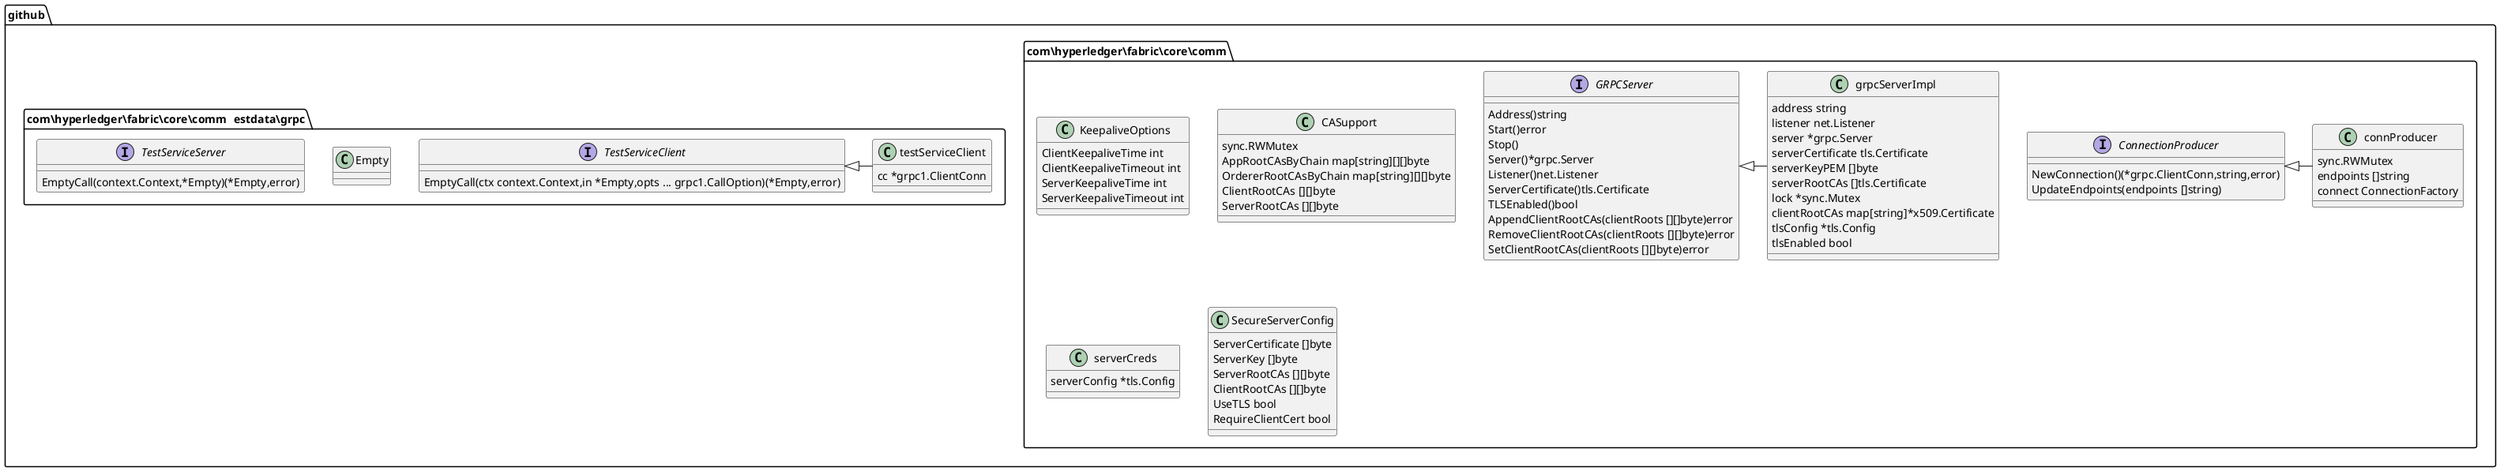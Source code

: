@startuml
namespace github.com\\hyperledger\\fabric\\core\\comm {
 class KeepaliveOptions {
  ClientKeepaliveTime int
  ClientKeepaliveTimeout int
  ServerKeepaliveTime int
  ServerKeepaliveTimeout int
}
}
namespace github.com\\hyperledger\\fabric\\core\\comm {
 class CASupport {
  sync.RWMutex
  AppRootCAsByChain map[string][][]byte
  OrdererRootCAsByChain map[string][][]byte
  ClientRootCAs [][]byte
  ServerRootCAs [][]byte
}
}
namespace github.com\\hyperledger\\fabric\\core\\comm {
 class serverCreds {
  serverConfig *tls.Config
}
}
namespace github.com\\hyperledger\\fabric\\core\\comm {
 class connProducer {
  sync.RWMutex
  endpoints []string
  connect ConnectionFactory
}
}
namespace github.com\\hyperledger\\fabric\\core\\comm {
 class SecureServerConfig {
  ServerCertificate []byte
  ServerKey []byte
  ServerRootCAs [][]byte
  ClientRootCAs [][]byte
  UseTLS bool
  RequireClientCert bool
}
}
namespace github.com\\hyperledger\\fabric\\core\\comm {
 class grpcServerImpl {
  address string
  listener net.Listener
  server *grpc.Server
  serverCertificate tls.Certificate
  serverKeyPEM []byte
  serverRootCAs []tls.Certificate
  lock *sync.Mutex
  clientRootCAs map[string]*x509.Certificate
  tlsConfig *tls.Config
  tlsEnabled bool
}
}
namespace github.com\\hyperledger\\fabric\\core\\comm\\testdata\\grpc {
 class Empty {
}
}
namespace github.com\\hyperledger\\fabric\\core\\comm\\testdata\\grpc {
 class testServiceClient {
  cc *grpc1.ClientConn
}
}
namespace github.com\\hyperledger\\fabric\\core\\comm {
 interface ConnectionProducer  {
  NewConnection()(*grpc.ClientConn,string,error)
  UpdateEndpoints(endpoints []string)
}
}
namespace github.com\\hyperledger\\fabric\\core\\comm {
 interface GRPCServer  {
  Address()string
  Start()error
  Stop()
  Server()*grpc.Server
  Listener()net.Listener
  ServerCertificate()tls.Certificate
  TLSEnabled()bool
  AppendClientRootCAs(clientRoots [][]byte)error
  RemoveClientRootCAs(clientRoots [][]byte)error
  SetClientRootCAs(clientRoots [][]byte)error
}
}
namespace github.com\\hyperledger\\fabric\\core\\comm\\testdata\\grpc {
 interface TestServiceClient  {
  EmptyCall(ctx context.Context,in *Empty,opts ... grpc1.CallOption)(*Empty,error)
}
}
namespace github.com\\hyperledger\\fabric\\core\\comm\\testdata\\grpc {
 interface TestServiceServer  {
  EmptyCall(context.Context,*Empty)(*Empty,error)
}
}
github.com\\hyperledger\\fabric\\core\\comm.ConnectionProducer <|- github.com\\hyperledger\\fabric\\core\\comm.connProducer
github.com\\hyperledger\\fabric\\core\\comm.GRPCServer <|- github.com\\hyperledger\\fabric\\core\\comm.grpcServerImpl
github.com\\hyperledger\\fabric\\core\\comm\\testdata\\grpc.TestServiceClient <|- github.com\\hyperledger\\fabric\\core\\comm\\testdata\\grpc.testServiceClient
@enduml